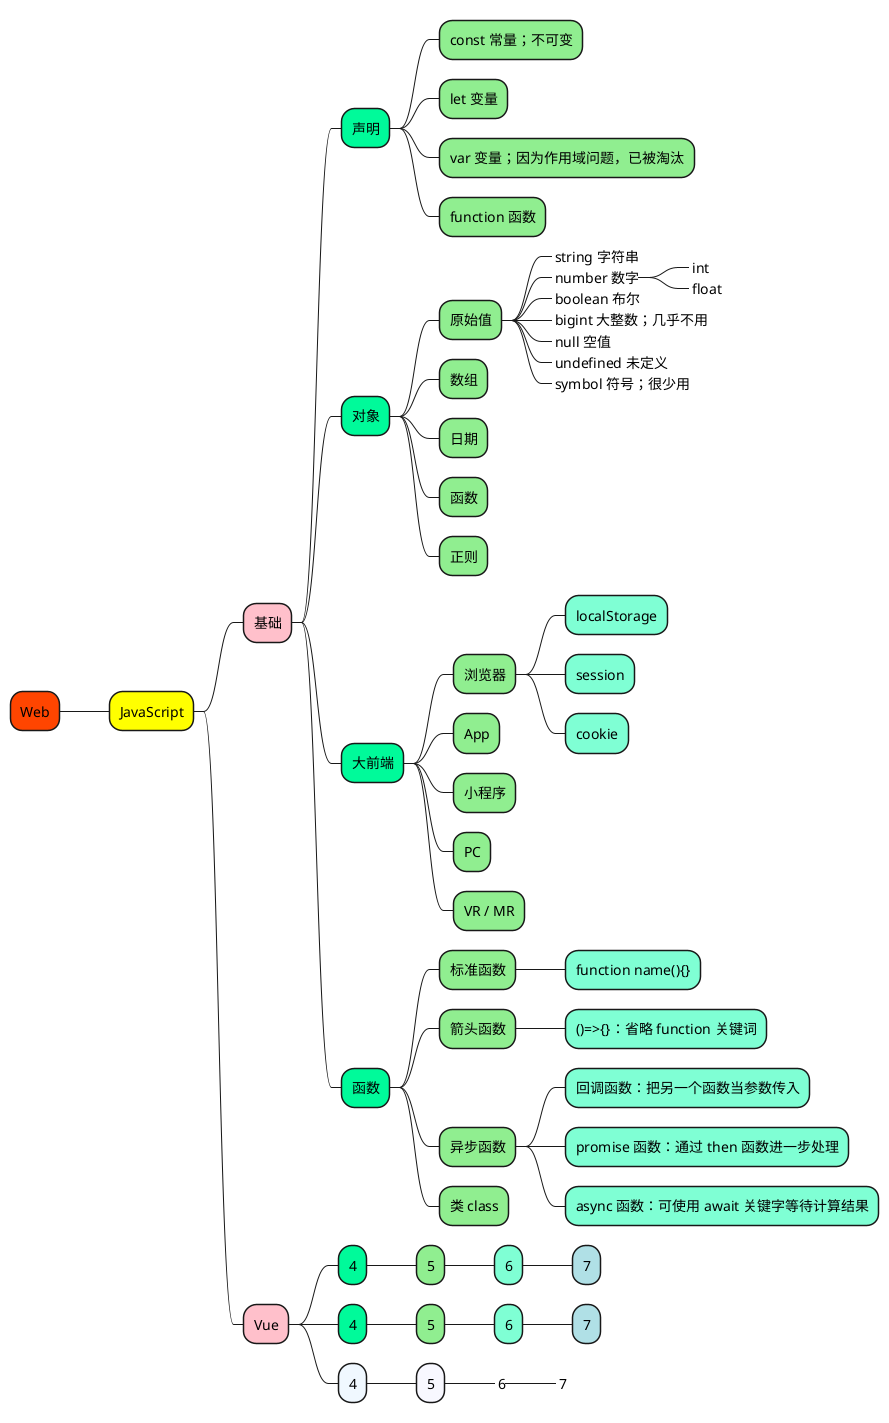 @startmindmap

+[#OrangeRed] Web

++[#yellow] JavaScript

+++[#Pink] 基础

++++[#MediumSpringGreen] 声明
+++++[#LightGreen] const 常量；不可变
+++++[#LightGreen] let 变量
+++++[#LightGreen] var 变量；因为作用域问题，已被淘汰
+++++[#LightGreen] function 函数

++++[#MediumSpringGreen] 对象
+++++[#LightGreen] 原始值
++++++[#Aquamarine]_ string 字符串
++++++[#Aquamarine]_ number 数字
+++++++[#Aquamarine]_ int
+++++++[#Aquamarine]_ float
++++++[#Aquamarine]_ boolean 布尔
++++++[#Aquamarine]_ bigint 大整数；几乎不用
++++++[#Aquamarine]_ null 空值
++++++[#Aquamarine]_ undefined 未定义
++++++[#Aquamarine]_ symbol 符号；很少用
+++++[#LightGreen] 数组
+++++[#LightGreen] 日期
+++++[#LightGreen] 函数
+++++[#LightGreen] 正则

++++[#MediumSpringGreen] 大前端
+++++[#LightGreen] 浏览器
++++++[#Aquamarine] localStorage
++++++[#Aquamarine] session
++++++[#Aquamarine] cookie
+++++[#LightGreen] App
+++++[#LightGreen] 小程序
+++++[#LightGreen] PC
+++++[#LightGreen] VR / MR

++++[#MediumSpringGreen] 函数
+++++[#LightGreen] 标准函数
++++++[#Aquamarine] function name(){}
+++++[#LightGreen] 箭头函数
++++++[#Aquamarine] ()=>{}：省略 function 关键词
+++++[#LightGreen] 异步函数
++++++[#Aquamarine] 回调函数：把另一个函数当参数传入
++++++[#Aquamarine] promise 函数：通过 then 函数进一步处理
++++++[#Aquamarine] async 函数：可使用 await 关键字等待计算结果
+++++[#LightGreen] 类 class

+++[#Pink] Vue

++++[#MediumSpringGreen] 4
+++++[#LightGreen] 5
++++++[#Aquamarine] 6
+++++++[#PowderBlue] 7










++++[#MediumSpringGreen] 4
+++++[#LightGreen] 5
++++++[#Aquamarine] 6
+++++++[#PowderBlue] 7
++++[#AliceBlue] 4
+++++[#GhostWhite] 5
++++++[#PowderBlue]_ 6
+++++++[#PowderBlue]_ 7








@endmindmap